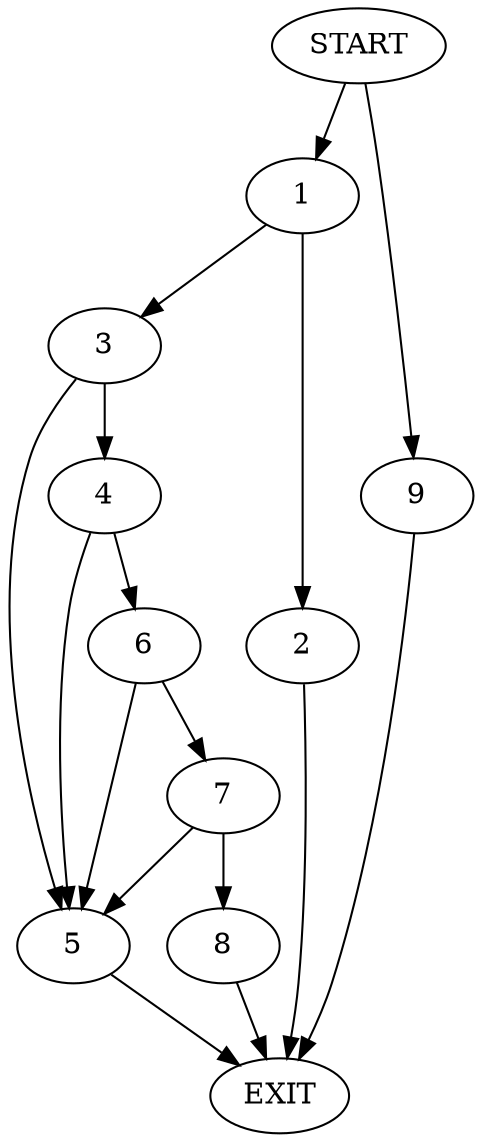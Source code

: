 digraph {
0 [label="START"]
10 [label="EXIT"]
0 -> 1
1 -> 2
1 -> 3
3 -> 4
3 -> 5
2 -> 10
4 -> 5
4 -> 6
5 -> 10
6 -> 7
6 -> 5
7 -> 8
7 -> 5
8 -> 10
0 -> 9
9 -> 10
}
